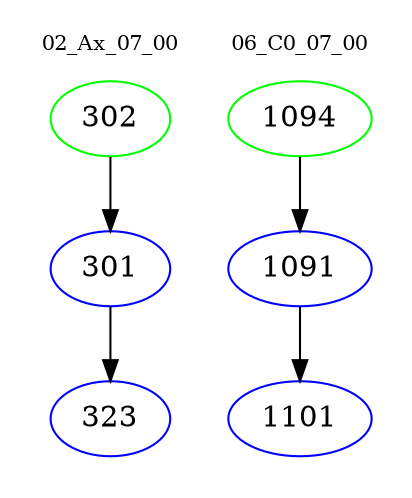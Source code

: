 digraph{
subgraph cluster_0 {
color = white
label = "02_Ax_07_00";
fontsize=10;
T0_302 [label="302", color="green"]
T0_302 -> T0_301 [color="black"]
T0_301 [label="301", color="blue"]
T0_301 -> T0_323 [color="black"]
T0_323 [label="323", color="blue"]
}
subgraph cluster_1 {
color = white
label = "06_C0_07_00";
fontsize=10;
T1_1094 [label="1094", color="green"]
T1_1094 -> T1_1091 [color="black"]
T1_1091 [label="1091", color="blue"]
T1_1091 -> T1_1101 [color="black"]
T1_1101 [label="1101", color="blue"]
}
}
